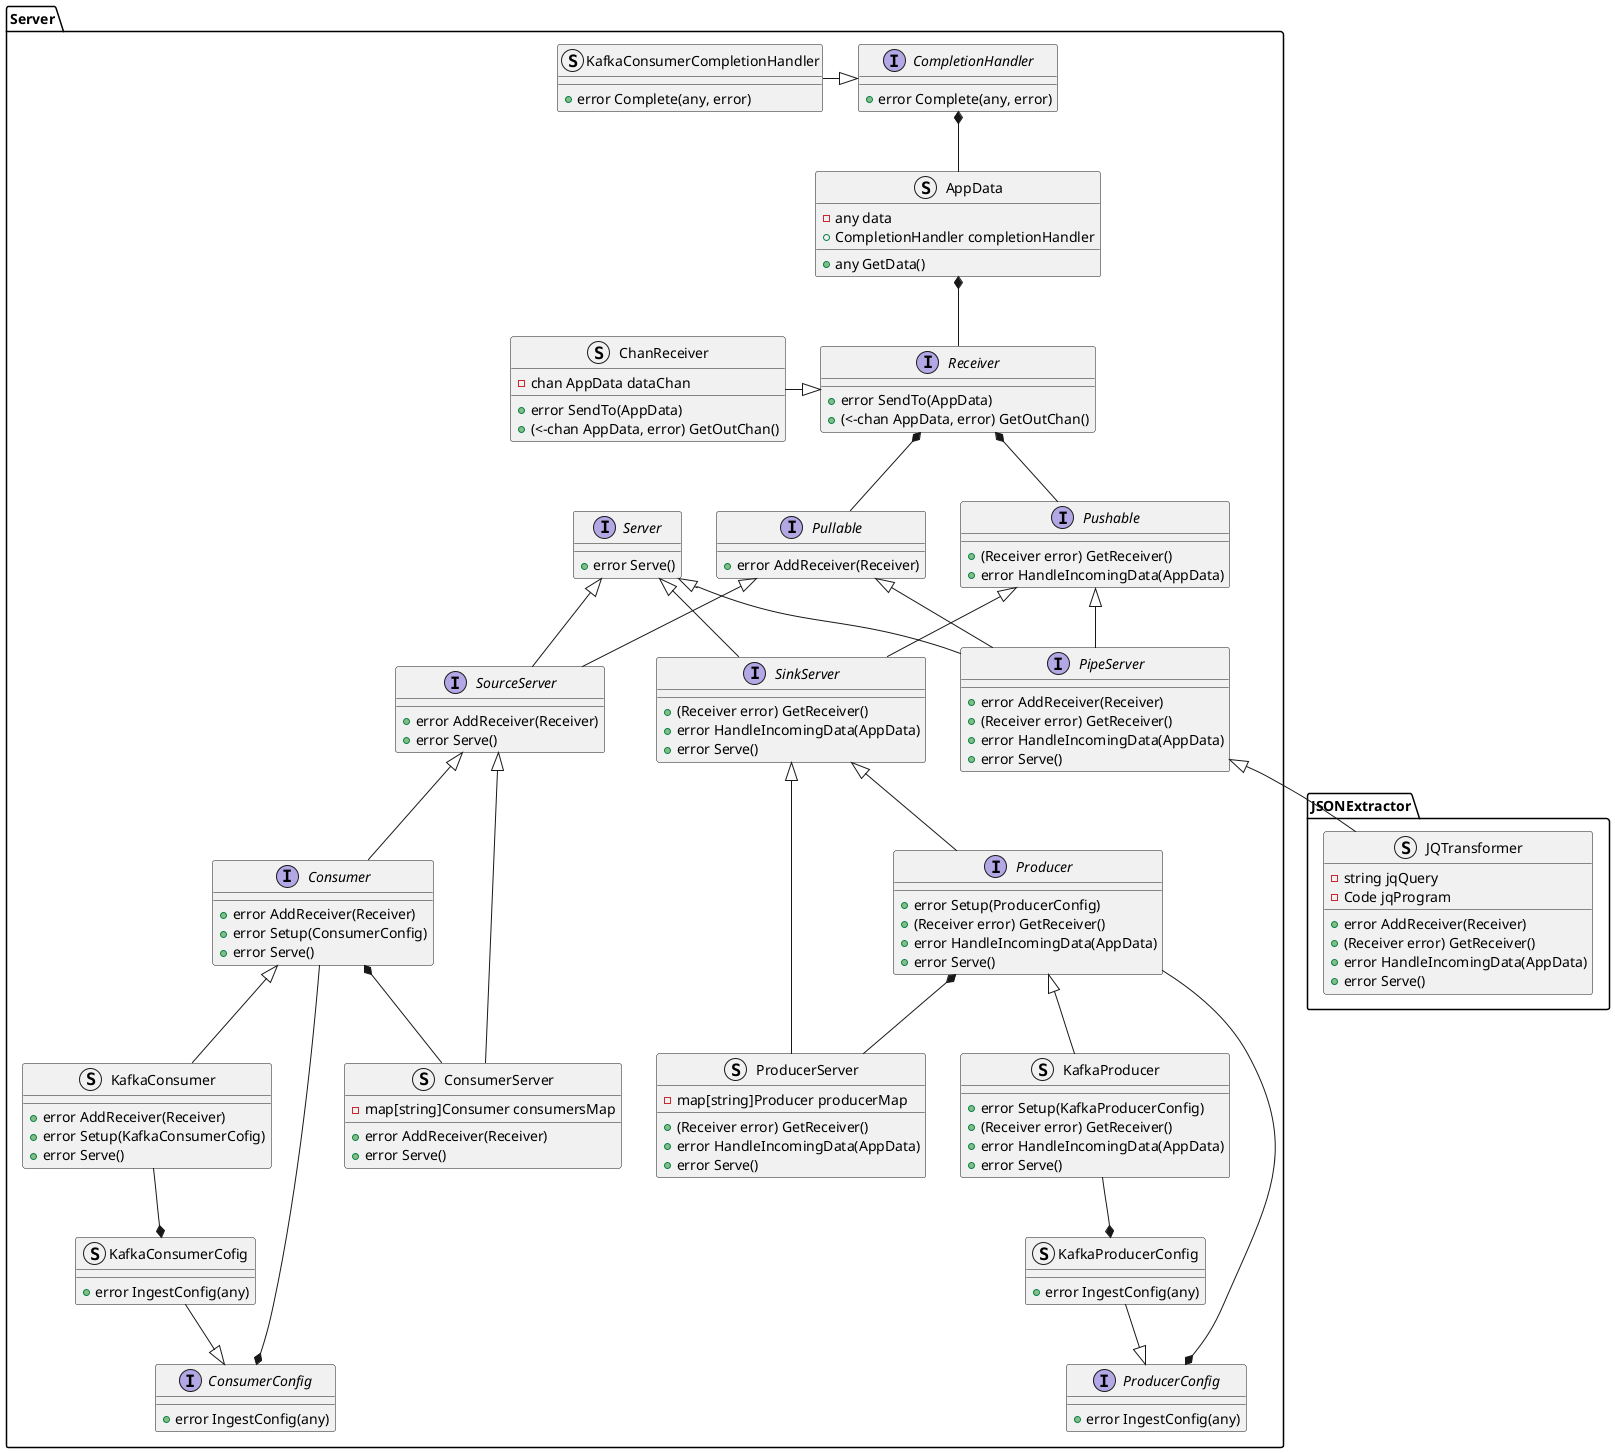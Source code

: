 @startuml
namespace JSONExtractor {
    struct JQTransformer {
        -string jqQuery
        -Code jqProgram
        +error AddReceiver(Receiver)
        +(Receiver error) GetReceiver()
        +error HandleIncomingData(AppData)
        +error Serve()
    }
}
namespace Server {
    interface CompletionHandler {
        +error Complete(any, error)
    }
    struct KafkaConsumerCompletionHandler {
        +error Complete(any, error)
    }
    struct AppData {
        -any data
        +CompletionHandler completionHandler
        +any GetData()
    }
    interface Receiver {
        +error SendTo(AppData)
        +(<-chan AppData, error) GetOutChan()
    }
    struct ChanReceiver {
        -chan AppData dataChan
        +error SendTo(AppData)
        +(<-chan AppData, error) GetOutChan()
    }
    interface Server {
        +error Serve()
    }
    interface Pullable {
        +error AddReceiver(Receiver)
    }
    interface Pushable {
        +(Receiver error) GetReceiver()
        +error HandleIncomingData(AppData)
    }
    interface SourceServer {
        +error AddReceiver(Receiver)
        +error Serve()
    }
    interface SinkServer {
        +(Receiver error) GetReceiver()
        +error HandleIncomingData(AppData)
        +error Serve()
    }
    interface PipeServer {
        +error AddReceiver(Receiver)
        +(Receiver error) GetReceiver()
        +error HandleIncomingData(AppData)
        +error Serve()
    }
    interface Producer {
        +error Setup(ProducerConfig)
        +(Receiver error) GetReceiver()
        +error HandleIncomingData(AppData)
        +error Serve()
    }
    interface Consumer {
        +error AddReceiver(Receiver)
        +error Setup(ConsumerConfig)
        +error Serve()
    }
    struct KafkaConsumer {
        +error AddReceiver(Receiver)
        +error Setup(KafkaConsumerCofig)
        +error Serve()
    }
    struct KafkaProducer {
        +error Setup(KafkaProducerConfig)
        +(Receiver error) GetReceiver()
        +error HandleIncomingData(AppData)
        +error Serve()
    }
    struct ProducerServer {
        -map[string]Producer producerMap
        +(Receiver error) GetReceiver()
        +error HandleIncomingData(AppData)
        +error Serve()
    }
    struct ConsumerServer {
        -map[string]Consumer consumersMap
        +error AddReceiver(Receiver)
        +error Serve()
    }
    struct KafkaConsumerCofig {
        +error IngestConfig(any)
    }
    struct KafkaProducerConfig {
        +error IngestConfig(any)
    }
    interface ProducerConfig {
        +error IngestConfig(any)
    }
    interface ConsumerConfig {
        +error IngestConfig(any)
    }
}
Server.CompletionHandler *-- Server.AppData
Server.CompletionHandler <|-left- Server.KafkaConsumerCompletionHandler
Server.AppData *-- Server.Receiver
Server.Receiver *-- Server.Pullable
Server.Receiver *-- Server.Pushable
Server.Receiver <|-left- Server.ChanReceiver
Server.Server <|-- Server.SourceServer
Server.Pullable <|-- Server.SourceServer
Server.Server <|-- Server.SinkServer
Server.Pushable <|-- Server.SinkServer
Server.Pushable <|-- Server.PipeServer
Server.Pullable <|-- Server.PipeServer
Server.Server <|-- Server.PipeServer

Server.SinkServer <|-down- Server.Producer
Server.Producer <|-- Server.KafkaProducer
Server.Consumer <|-- Server.KafkaConsumer
Server.Producer *-- Server.ProducerServer
Server.SinkServer <|-left- Server.ProducerServer
Server.SourceServer <|-- Server.ConsumerServer
Server.Consumer *-- Server.ConsumerServer
Server.SourceServer <|-down- Server.Consumer

Server.KafkaConsumerCofig *-up- Server.KafkaConsumer
Server.KafkaProducerConfig *-up- Server.KafkaProducer

Server.PipeServer <|-- JSONExtractor.JQTransformer

Server.ProducerConfig <|-up- Server.KafkaProducerConfig
Server.ConsumerConfig <|-up- Server.KafkaConsumerCofig

Server.ConsumerConfig *-- Server.Consumer
Server.ProducerConfig *-- Server.Producer
@enduml